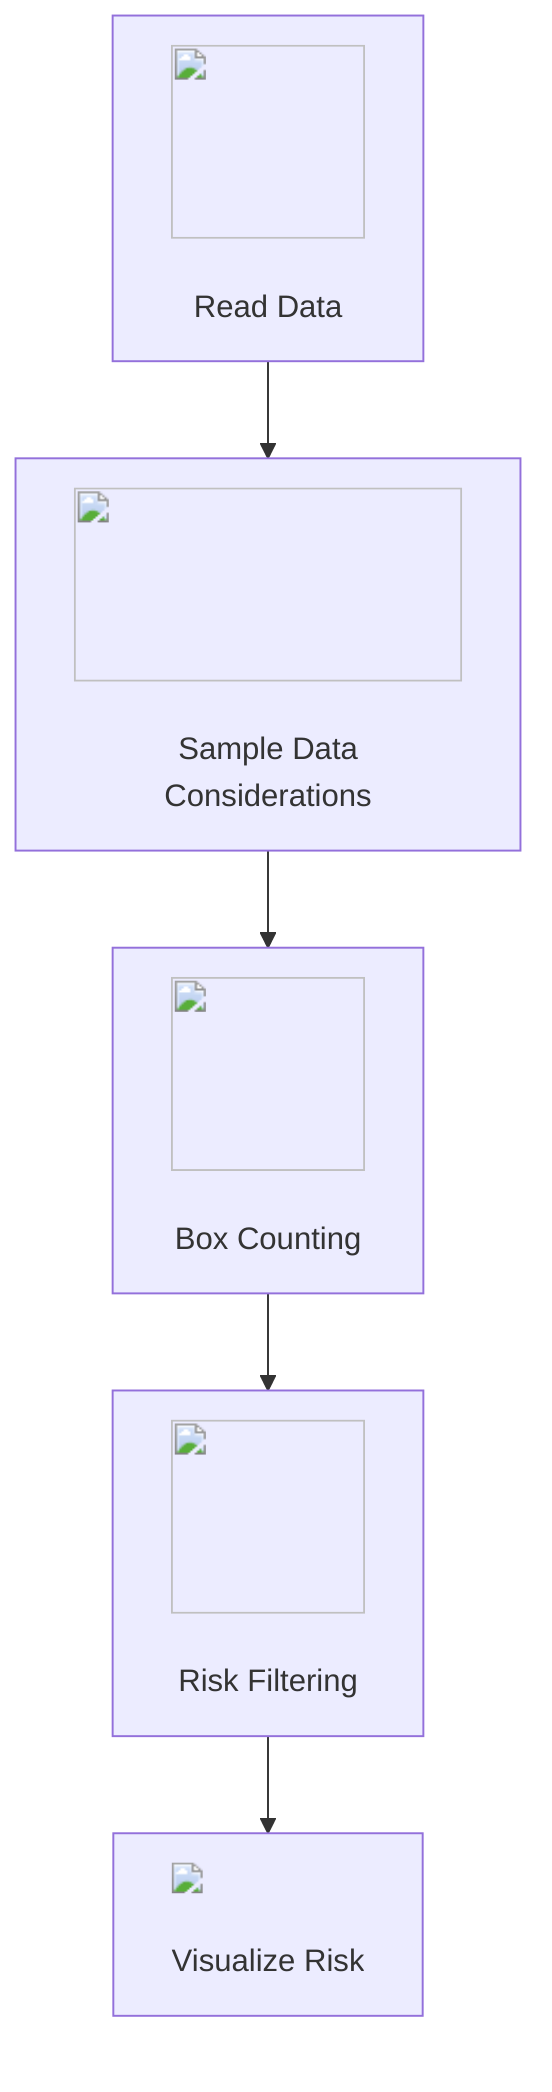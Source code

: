 graph TD;  
    A[<img src='icons/file.svg' width=100 height=100/> <br/> Read Data] --> B[<img src='table.svg' width=100 height=100/> <br/> Sample Data Considerations]  
    B --> C[<img src='column_split.svg' width=100 height=100/> <br/> Box Counting]  
    C --> D[<img src='row_split.svg' width=100 height=100/> <br/> Risk Filtering];  
    D --> E[<img src='dummy_plots/scatter_plot_template.svg'/> <br/> Visualize Risk];